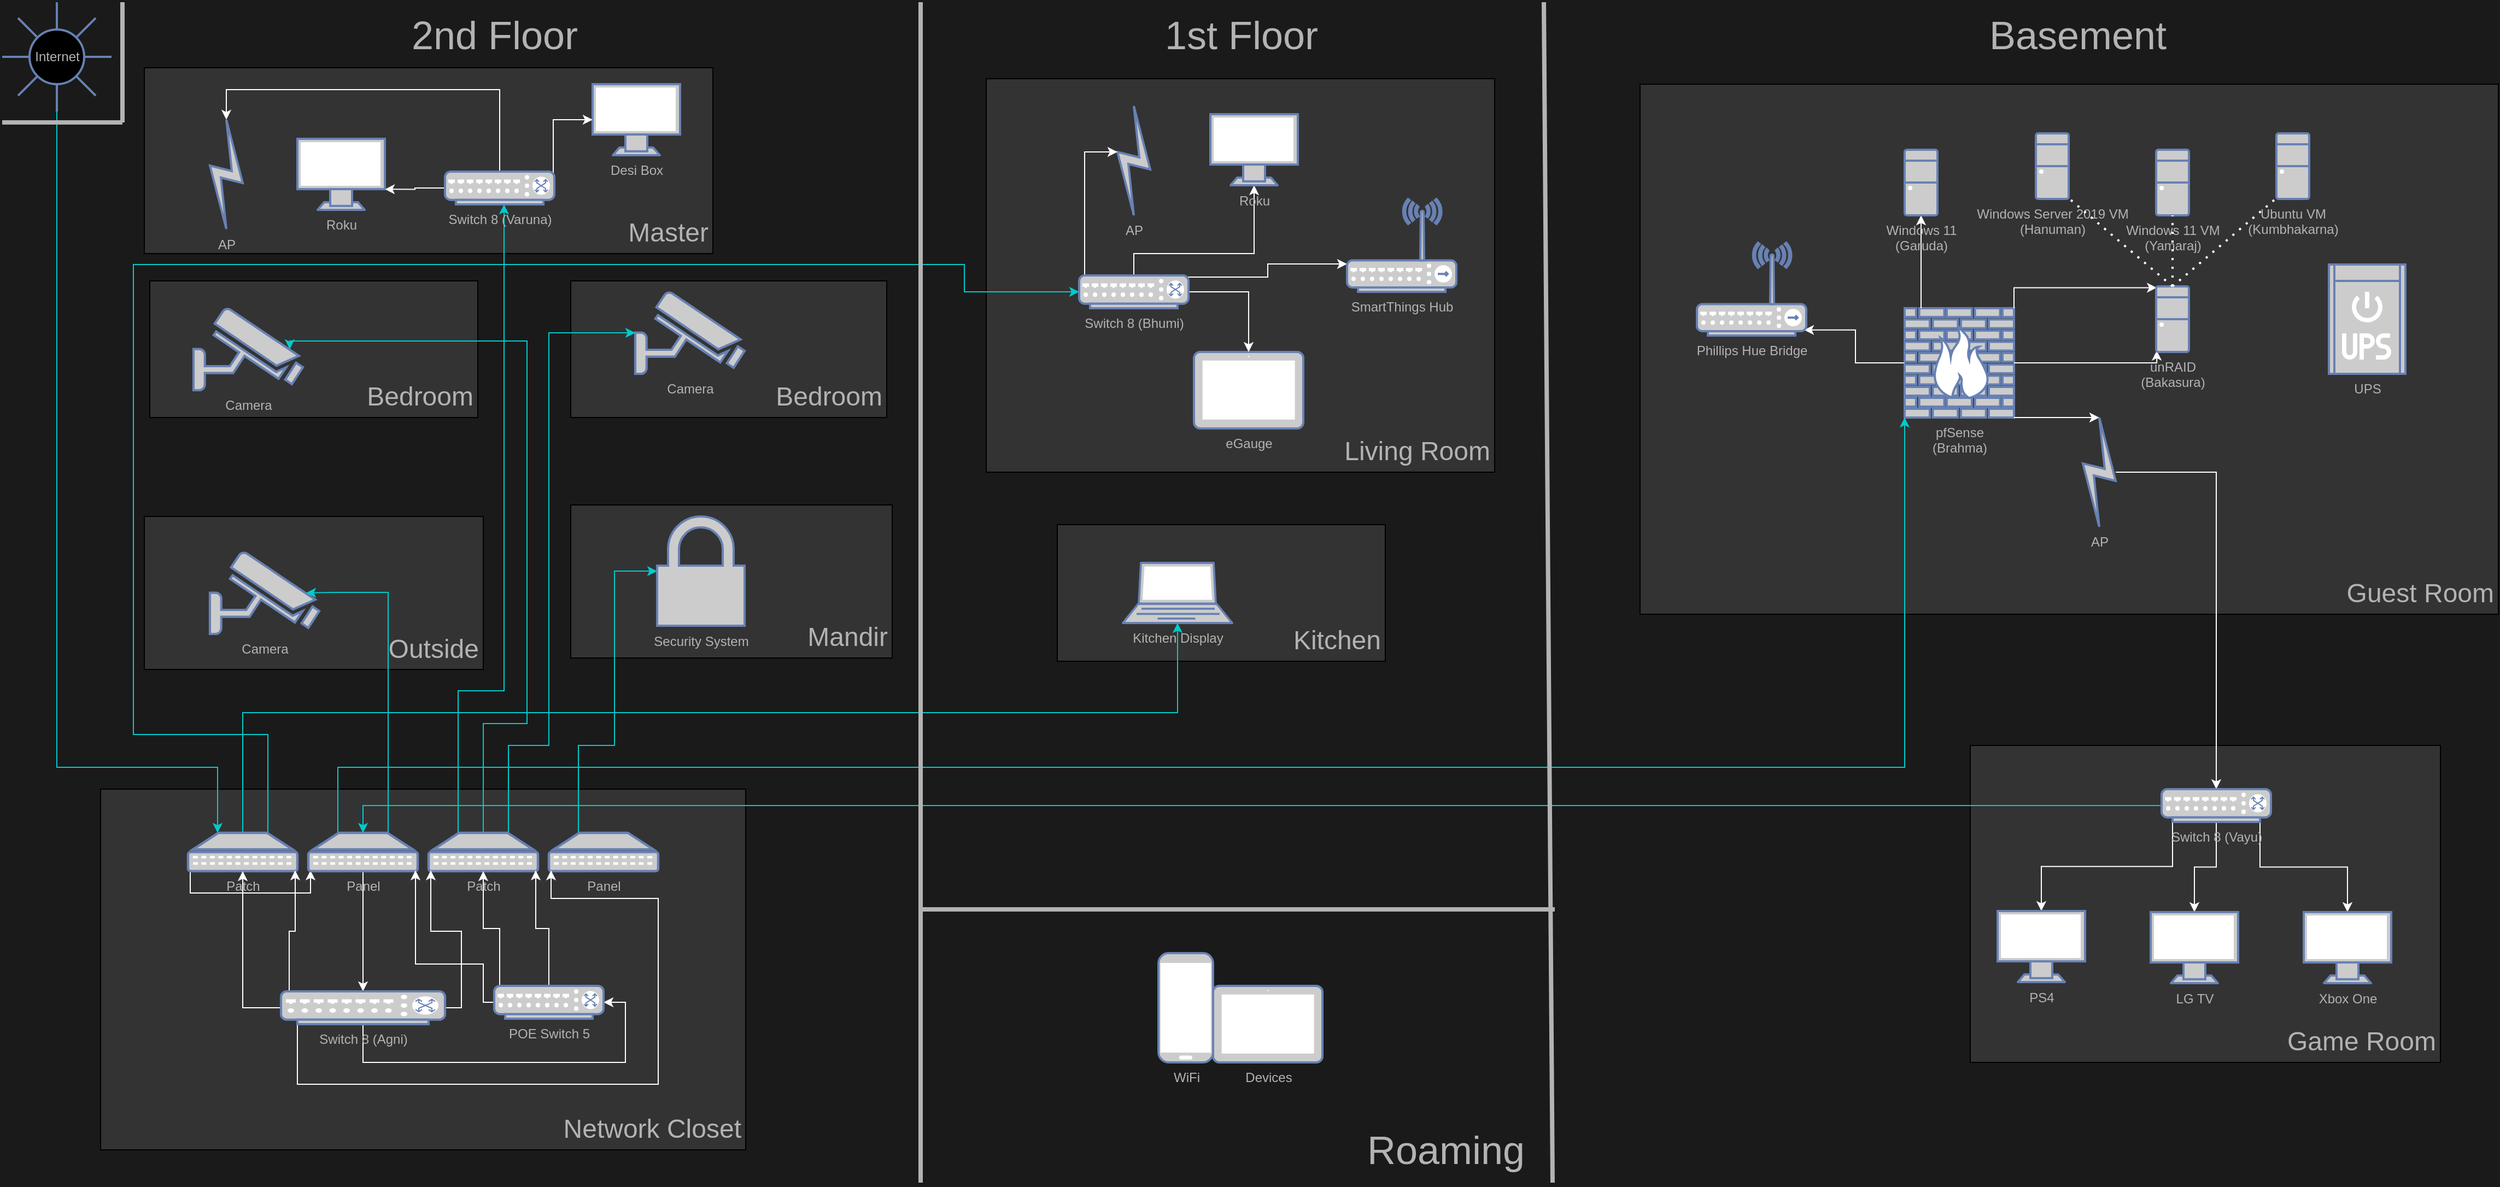 <mxfile version="21.2.2" type="github">
  <diagram id="iYit6yQuZBh6cs0Pciwx" name="Page-1">
    <mxGraphModel dx="1434" dy="756" grid="1" gridSize="10" guides="1" tooltips="1" connect="1" arrows="1" fold="1" page="1" pageScale="1" pageWidth="850" pageHeight="1100" background="#1A1A1A" math="0" shadow="0">
      <root>
        <mxCell id="0" />
        <mxCell id="1" parent="0" />
        <mxCell id="tFoZjdkVx6EBwdPbSg_g-109" value="Game Room" style="rounded=0;whiteSpace=wrap;html=1;align=right;verticalAlign=bottom;fontSize=24;spacingRight=2;spacingBottom=2;fontColor=#B3B3B3;fillColor=#333333;" parent="1" vertex="1">
          <mxGeometry x="1810" y="690" width="430" height="290" as="geometry" />
        </mxCell>
        <mxCell id="tFoZjdkVx6EBwdPbSg_g-105" value="Guest Room" style="rounded=0;whiteSpace=wrap;html=1;align=right;verticalAlign=bottom;labelPosition=center;verticalLabelPosition=middle;fontSize=24;spacingRight=2;spacingBottom=2;fontColor=#B3B3B3;fillColor=#333333;" parent="1" vertex="1">
          <mxGeometry x="1508" y="85" width="785" height="485" as="geometry" />
        </mxCell>
        <mxCell id="tFoZjdkVx6EBwdPbSg_g-93" value="Kitchen" style="rounded=0;whiteSpace=wrap;html=1;align=right;verticalAlign=bottom;fontSize=24;spacingRight=2;spacingBottom=2;fontColor=#B3B3B3;fillColor=#333333;" parent="1" vertex="1">
          <mxGeometry x="975" y="488" width="300" height="125" as="geometry" />
        </mxCell>
        <mxCell id="tFoZjdkVx6EBwdPbSg_g-92" value="Living Room" style="rounded=0;whiteSpace=wrap;html=1;align=right;verticalAlign=bottom;labelPosition=center;verticalLabelPosition=middle;fontSize=24;spacingRight=2;spacingBottom=2;fontColor=#B3B3B3;fillColor=#333333;" parent="1" vertex="1">
          <mxGeometry x="910" y="80" width="465" height="360" as="geometry" />
        </mxCell>
        <mxCell id="tFoZjdkVx6EBwdPbSg_g-90" value="Network Closet" style="rounded=0;whiteSpace=wrap;html=1;fontSize=24;align=right;verticalAlign=bottom;spacingRight=2;spacingBottom=2;fontColor=#B3B3B3;fillColor=#333333;" parent="1" vertex="1">
          <mxGeometry x="100" y="730" width="590" height="330" as="geometry" />
        </mxCell>
        <mxCell id="tFoZjdkVx6EBwdPbSg_g-89" value="Outside" style="rounded=0;whiteSpace=wrap;html=1;fontSize=24;align=right;verticalAlign=bottom;spacingRight=2;spacingBottom=2;fontColor=#B3B3B3;fillColor=#333333;" parent="1" vertex="1">
          <mxGeometry x="140" y="480.5" width="310" height="140" as="geometry" />
        </mxCell>
        <mxCell id="tFoZjdkVx6EBwdPbSg_g-80" value="Mandir" style="rounded=0;whiteSpace=wrap;html=1;fontSize=24;align=right;verticalAlign=bottom;spacingRight=2;spacingBottom=2;fontColor=#B3B3B3;fillColor=#333333;" parent="1" vertex="1">
          <mxGeometry x="530" y="470" width="294" height="140" as="geometry" />
        </mxCell>
        <mxCell id="tFoZjdkVx6EBwdPbSg_g-88" value="Bedroom" style="rounded=0;whiteSpace=wrap;html=1;align=right;verticalAlign=bottom;fontSize=24;spacingRight=2;spacingBottom=2;fontColor=#B3B3B3;fillColor=#333333;" parent="1" vertex="1">
          <mxGeometry x="530" y="265" width="289" height="125" as="geometry" />
        </mxCell>
        <mxCell id="tFoZjdkVx6EBwdPbSg_g-83" value="Bedroom" style="rounded=0;whiteSpace=wrap;html=1;align=right;verticalAlign=bottom;fontSize=24;spacingRight=2;spacingBottom=2;fontColor=#B3B3B3;fillColor=#333333;" parent="1" vertex="1">
          <mxGeometry x="145" y="265" width="300" height="125" as="geometry" />
        </mxCell>
        <mxCell id="tFoZjdkVx6EBwdPbSg_g-81" value="Master" style="rounded=0;whiteSpace=wrap;html=1;align=right;verticalAlign=bottom;labelPosition=center;verticalLabelPosition=middle;fontSize=24;spacingBottom=2;spacingRight=2;fontColor=#B3B3B3;fillColor=#333333;" parent="1" vertex="1">
          <mxGeometry x="140" y="70" width="520" height="170" as="geometry" />
        </mxCell>
        <mxCell id="kMpKY0jFBlT35RkL3wRk-18" style="edgeStyle=orthogonalEdgeStyle;rounded=0;orthogonalLoop=1;jettySize=auto;html=1;exitX=0.5;exitY=1;exitDx=0;exitDy=0;entryX=0.27;entryY=0;entryDx=0;entryDy=0;entryPerimeter=0;strokeColor=#00CCCC;fontColor=#B3B3B3;" parent="1" source="tFoZjdkVx6EBwdPbSg_g-2" target="tFoZjdkVx6EBwdPbSg_g-25" edge="1">
          <mxGeometry relative="1" as="geometry">
            <Array as="points">
              <mxPoint x="60" y="710" />
              <mxPoint x="207" y="710" />
            </Array>
          </mxGeometry>
        </mxCell>
        <mxCell id="tFoZjdkVx6EBwdPbSg_g-2" value="Internet" style="html=1;fillColor=#000000;strokeColor=#6881B3;shape=ellipse;perimeter=ellipsePerimeter;gradientColor=none;gradientDirection=north;fontColor=#B3B3B3;strokeWidth=2;" parent="1" vertex="1">
          <mxGeometry x="35" y="35" width="50" height="50" as="geometry" />
        </mxCell>
        <mxCell id="tFoZjdkVx6EBwdPbSg_g-3" value="" style="strokeColor=#6881B3;edgeStyle=none;rounded=0;endArrow=none;dashed=0;html=1;strokeWidth=2;fontColor=#B3B3B3;" parent="1" target="tFoZjdkVx6EBwdPbSg_g-2" edge="1">
          <mxGeometry relative="1" as="geometry">
            <mxPoint x="60" y="10" as="sourcePoint" />
          </mxGeometry>
        </mxCell>
        <mxCell id="tFoZjdkVx6EBwdPbSg_g-4" value="" style="strokeColor=#6881B3;edgeStyle=none;rounded=0;endArrow=none;dashed=0;html=1;strokeWidth=2;fontColor=#B3B3B3;" parent="1" target="tFoZjdkVx6EBwdPbSg_g-2" edge="1">
          <mxGeometry relative="1" as="geometry">
            <mxPoint x="95.5" y="24.5" as="sourcePoint" />
          </mxGeometry>
        </mxCell>
        <mxCell id="tFoZjdkVx6EBwdPbSg_g-5" value="" style="strokeColor=#6881B3;edgeStyle=none;rounded=0;endArrow=none;dashed=0;html=1;strokeWidth=2;fontColor=#B3B3B3;" parent="1" target="tFoZjdkVx6EBwdPbSg_g-2" edge="1">
          <mxGeometry relative="1" as="geometry">
            <mxPoint x="110" y="60" as="sourcePoint" />
          </mxGeometry>
        </mxCell>
        <mxCell id="tFoZjdkVx6EBwdPbSg_g-6" value="" style="strokeColor=#6881B3;edgeStyle=none;rounded=0;endArrow=none;dashed=0;html=1;strokeWidth=2;fontColor=#B3B3B3;" parent="1" target="tFoZjdkVx6EBwdPbSg_g-2" edge="1">
          <mxGeometry relative="1" as="geometry">
            <mxPoint x="95.5" y="95.5" as="sourcePoint" />
          </mxGeometry>
        </mxCell>
        <mxCell id="tFoZjdkVx6EBwdPbSg_g-7" value="" style="strokeColor=#6881B3;edgeStyle=none;rounded=0;endArrow=none;dashed=0;html=1;strokeWidth=2;fontColor=#B3B3B3;" parent="1" target="tFoZjdkVx6EBwdPbSg_g-2" edge="1">
          <mxGeometry relative="1" as="geometry">
            <mxPoint x="60" y="110" as="sourcePoint" />
          </mxGeometry>
        </mxCell>
        <mxCell id="tFoZjdkVx6EBwdPbSg_g-8" value="" style="strokeColor=#6881B3;edgeStyle=none;rounded=0;endArrow=none;dashed=0;html=1;strokeWidth=2;fontColor=#B3B3B3;" parent="1" target="tFoZjdkVx6EBwdPbSg_g-2" edge="1">
          <mxGeometry relative="1" as="geometry">
            <mxPoint x="24.5" y="95.5" as="sourcePoint" />
          </mxGeometry>
        </mxCell>
        <mxCell id="tFoZjdkVx6EBwdPbSg_g-9" value="" style="strokeColor=#6881B3;edgeStyle=none;rounded=0;endArrow=none;dashed=0;html=1;strokeWidth=2;fontColor=#B3B3B3;" parent="1" target="tFoZjdkVx6EBwdPbSg_g-2" edge="1">
          <mxGeometry relative="1" as="geometry">
            <mxPoint x="10" y="60" as="sourcePoint" />
          </mxGeometry>
        </mxCell>
        <mxCell id="tFoZjdkVx6EBwdPbSg_g-10" value="" style="strokeColor=#6881B3;edgeStyle=none;rounded=0;endArrow=none;dashed=0;html=1;strokeWidth=2;fontColor=#B3B3B3;" parent="1" target="tFoZjdkVx6EBwdPbSg_g-2" edge="1">
          <mxGeometry relative="1" as="geometry">
            <mxPoint x="24.5" y="24.5" as="sourcePoint" />
          </mxGeometry>
        </mxCell>
        <mxCell id="tFoZjdkVx6EBwdPbSg_g-12" value="AP" style="fontColor=#B3B3B3;verticalAlign=top;verticalLabelPosition=bottom;labelPosition=center;align=center;html=1;outlineConnect=0;fillColor=#CCCCCC;strokeColor=#6881B3;gradientColor=none;gradientDirection=north;strokeWidth=2;shape=mxgraph.networks.comm_link;" parent="1" vertex="1">
          <mxGeometry x="200" y="117.5" width="30" height="100" as="geometry" />
        </mxCell>
        <mxCell id="tFoZjdkVx6EBwdPbSg_g-16" value="Desi Box" style="fontColor=#B3B3B3;verticalAlign=top;verticalLabelPosition=bottom;labelPosition=center;align=center;html=1;outlineConnect=0;fillColor=#CCCCCC;strokeColor=#6881B3;gradientColor=none;gradientDirection=north;strokeWidth=2;shape=mxgraph.networks.monitor;" parent="1" vertex="1">
          <mxGeometry x="550" y="85" width="80" height="65" as="geometry" />
        </mxCell>
        <mxCell id="tFoZjdkVx6EBwdPbSg_g-17" value="eGauge&lt;br&gt;" style="fontColor=#B3B3B3;verticalAlign=top;verticalLabelPosition=bottom;labelPosition=center;align=center;html=1;outlineConnect=0;fillColor=#CCCCCC;strokeColor=#6881B3;gradientColor=none;gradientDirection=north;strokeWidth=2;shape=mxgraph.networks.tablet;" parent="1" vertex="1">
          <mxGeometry x="1100" y="330" width="100" height="70" as="geometry" />
        </mxCell>
        <mxCell id="tFoZjdkVx6EBwdPbSg_g-18" value="Camera" style="fontColor=#B3B3B3;verticalAlign=top;verticalLabelPosition=bottom;labelPosition=center;align=center;html=1;outlineConnect=0;fillColor=#CCCCCC;strokeColor=#6881B3;gradientColor=none;gradientDirection=north;strokeWidth=2;shape=mxgraph.networks.security_camera;" parent="1" vertex="1">
          <mxGeometry x="589" y="275" width="100" height="75" as="geometry" />
        </mxCell>
        <mxCell id="tFoZjdkVx6EBwdPbSg_g-19" value="Camera" style="fontColor=#B3B3B3;verticalAlign=top;verticalLabelPosition=bottom;labelPosition=center;align=center;html=1;outlineConnect=0;fillColor=#CCCCCC;strokeColor=#6881B3;gradientColor=none;gradientDirection=north;strokeWidth=2;shape=mxgraph.networks.security_camera;" parent="1" vertex="1">
          <mxGeometry x="185" y="290" width="100" height="75" as="geometry" />
        </mxCell>
        <mxCell id="tFoZjdkVx6EBwdPbSg_g-20" value="Security System" style="fontColor=#B3B3B3;verticalAlign=top;verticalLabelPosition=bottom;labelPosition=center;align=center;html=1;outlineConnect=0;fillColor=#CCCCCC;strokeColor=#6881B3;gradientColor=none;gradientDirection=north;strokeWidth=2;shape=mxgraph.networks.secured;" parent="1" vertex="1">
          <mxGeometry x="609" y="480.5" width="80" height="100" as="geometry" />
        </mxCell>
        <mxCell id="tFoZjdkVx6EBwdPbSg_g-21" value="Camera" style="fontColor=#B3B3B3;verticalAlign=top;verticalLabelPosition=bottom;labelPosition=center;align=center;html=1;outlineConnect=0;fillColor=#CCCCCC;strokeColor=#6881B3;gradientColor=none;gradientDirection=north;strokeWidth=2;shape=mxgraph.networks.security_camera;" parent="1" vertex="1">
          <mxGeometry x="200" y="513" width="100" height="75" as="geometry" />
        </mxCell>
        <mxCell id="kMpKY0jFBlT35RkL3wRk-9" style="edgeStyle=orthogonalEdgeStyle;rounded=0;orthogonalLoop=1;jettySize=auto;html=1;exitX=0.02;exitY=0.98;exitDx=0;exitDy=0;exitPerimeter=0;entryX=0.02;entryY=0.98;entryDx=0;entryDy=0;entryPerimeter=0;fontColor=#B3B3B3;strokeColor=#FFFFFF;" parent="1" source="tFoZjdkVx6EBwdPbSg_g-25" target="tFoZjdkVx6EBwdPbSg_g-29" edge="1">
          <mxGeometry relative="1" as="geometry">
            <Array as="points">
              <mxPoint x="182" y="825" />
              <mxPoint x="292" y="825" />
            </Array>
          </mxGeometry>
        </mxCell>
        <mxCell id="kMpKY0jFBlT35RkL3wRk-19" style="edgeStyle=orthogonalEdgeStyle;rounded=0;orthogonalLoop=1;jettySize=auto;html=1;exitX=0.5;exitY=0;exitDx=0;exitDy=0;exitPerimeter=0;entryX=0.5;entryY=1;entryDx=0;entryDy=0;entryPerimeter=0;strokeColor=#00CCCC;fontColor=#B3B3B3;" parent="1" source="tFoZjdkVx6EBwdPbSg_g-25" target="tFoZjdkVx6EBwdPbSg_g-44" edge="1">
          <mxGeometry relative="1" as="geometry">
            <Array as="points">
              <mxPoint x="230" y="660" />
              <mxPoint x="1085" y="660" />
            </Array>
          </mxGeometry>
        </mxCell>
        <mxCell id="kMpKY0jFBlT35RkL3wRk-40" style="edgeStyle=orthogonalEdgeStyle;rounded=0;orthogonalLoop=1;jettySize=auto;html=1;exitX=0.73;exitY=0;exitDx=0;exitDy=0;exitPerimeter=0;entryX=0;entryY=0.5;entryDx=0;entryDy=0;entryPerimeter=0;strokeColor=#00CCCC;fontColor=#B3B3B3;" parent="1" source="tFoZjdkVx6EBwdPbSg_g-25" target="tFoZjdkVx6EBwdPbSg_g-52" edge="1">
          <mxGeometry relative="1" as="geometry">
            <Array as="points">
              <mxPoint x="253" y="680" />
              <mxPoint x="130" y="680" />
              <mxPoint x="130" y="250" />
              <mxPoint x="890" y="250" />
              <mxPoint x="890" y="275" />
            </Array>
          </mxGeometry>
        </mxCell>
        <mxCell id="tFoZjdkVx6EBwdPbSg_g-25" value="Patch" style="fontColor=#B3B3B3;verticalAlign=top;verticalLabelPosition=bottom;labelPosition=center;align=center;html=1;outlineConnect=0;fillColor=#CCCCCC;strokeColor=#6881B3;gradientColor=none;gradientDirection=north;strokeWidth=2;shape=mxgraph.networks.patch_panel;" parent="1" vertex="1">
          <mxGeometry x="180" y="770" width="100" height="35" as="geometry" />
        </mxCell>
        <mxCell id="kMpKY0jFBlT35RkL3wRk-11" style="edgeStyle=orthogonalEdgeStyle;rounded=0;orthogonalLoop=1;jettySize=auto;html=1;exitX=0.5;exitY=1;exitDx=0;exitDy=0;exitPerimeter=0;fontColor=#B3B3B3;strokeColor=#FFFFFF;" parent="1" source="tFoZjdkVx6EBwdPbSg_g-29" target="tFoZjdkVx6EBwdPbSg_g-43" edge="1">
          <mxGeometry relative="1" as="geometry" />
        </mxCell>
        <mxCell id="kMpKY0jFBlT35RkL3wRk-44" style="edgeStyle=orthogonalEdgeStyle;rounded=0;orthogonalLoop=1;jettySize=auto;html=1;exitX=0.27;exitY=0;exitDx=0;exitDy=0;exitPerimeter=0;entryX=0;entryY=1;entryDx=0;entryDy=0;entryPerimeter=0;strokeColor=#00CCCC;fontColor=#B3B3B3;" parent="1" source="tFoZjdkVx6EBwdPbSg_g-29" target="tFoZjdkVx6EBwdPbSg_g-59" edge="1">
          <mxGeometry relative="1" as="geometry">
            <Array as="points">
              <mxPoint x="317" y="710" />
              <mxPoint x="1750" y="710" />
            </Array>
            <mxPoint x="1575.08" y="935.38" as="targetPoint" />
          </mxGeometry>
        </mxCell>
        <mxCell id="kMpKY0jFBlT35RkL3wRk-46" style="edgeStyle=orthogonalEdgeStyle;rounded=0;orthogonalLoop=1;jettySize=auto;html=1;exitX=0.73;exitY=0;exitDx=0;exitDy=0;exitPerimeter=0;entryX=0.88;entryY=0.5;entryDx=0;entryDy=0;entryPerimeter=0;strokeColor=#00CCCC;fontColor=#B3B3B3;" parent="1" source="tFoZjdkVx6EBwdPbSg_g-29" target="tFoZjdkVx6EBwdPbSg_g-21" edge="1">
          <mxGeometry relative="1" as="geometry">
            <Array as="points">
              <mxPoint x="363" y="550" />
              <mxPoint x="312" y="550" />
            </Array>
          </mxGeometry>
        </mxCell>
        <mxCell id="tFoZjdkVx6EBwdPbSg_g-29" value="Panel" style="fontColor=#B3B3B3;verticalAlign=top;verticalLabelPosition=bottom;labelPosition=center;align=center;html=1;outlineConnect=0;fillColor=#CCCCCC;strokeColor=#6881B3;gradientColor=none;gradientDirection=north;strokeWidth=2;shape=mxgraph.networks.patch_panel;" parent="1" vertex="1">
          <mxGeometry x="290" y="770" width="100" height="35" as="geometry" />
        </mxCell>
        <mxCell id="kMpKY0jFBlT35RkL3wRk-49" style="edgeStyle=orthogonalEdgeStyle;rounded=0;orthogonalLoop=1;jettySize=auto;html=1;exitX=0.27;exitY=0;exitDx=0;exitDy=0;exitPerimeter=0;strokeColor=#00CCCC;fontColor=#B3B3B3;" parent="1" source="tFoZjdkVx6EBwdPbSg_g-33" target="kMpKY0jFBlT35RkL3wRk-41" edge="1">
          <mxGeometry relative="1" as="geometry">
            <Array as="points">
              <mxPoint x="427" y="640" />
              <mxPoint x="469" y="640" />
            </Array>
          </mxGeometry>
        </mxCell>
        <mxCell id="kMpKY0jFBlT35RkL3wRk-50" style="edgeStyle=orthogonalEdgeStyle;rounded=0;orthogonalLoop=1;jettySize=auto;html=1;exitX=0.5;exitY=0;exitDx=0;exitDy=0;exitPerimeter=0;entryX=0.88;entryY=0.5;entryDx=0;entryDy=0;entryPerimeter=0;strokeColor=#00CCCC;fontColor=#B3B3B3;" parent="1" source="tFoZjdkVx6EBwdPbSg_g-33" target="tFoZjdkVx6EBwdPbSg_g-19" edge="1">
          <mxGeometry relative="1" as="geometry">
            <Array as="points">
              <mxPoint x="450" y="670" />
              <mxPoint x="490" y="670" />
              <mxPoint x="490" y="320" />
              <mxPoint x="273" y="320" />
            </Array>
          </mxGeometry>
        </mxCell>
        <mxCell id="kMpKY0jFBlT35RkL3wRk-51" style="edgeStyle=orthogonalEdgeStyle;rounded=0;orthogonalLoop=1;jettySize=auto;html=1;exitX=0.73;exitY=0;exitDx=0;exitDy=0;exitPerimeter=0;entryX=0;entryY=0.5;entryDx=0;entryDy=0;entryPerimeter=0;strokeColor=#00CCCC;fontColor=#B3B3B3;" parent="1" source="tFoZjdkVx6EBwdPbSg_g-33" target="tFoZjdkVx6EBwdPbSg_g-18" edge="1">
          <mxGeometry relative="1" as="geometry">
            <Array as="points">
              <mxPoint x="473" y="690" />
              <mxPoint x="510" y="690" />
              <mxPoint x="510" y="312" />
            </Array>
          </mxGeometry>
        </mxCell>
        <mxCell id="tFoZjdkVx6EBwdPbSg_g-33" value="Patch" style="fontColor=#B3B3B3;verticalAlign=top;verticalLabelPosition=bottom;labelPosition=center;align=center;html=1;outlineConnect=0;fillColor=#CCCCCC;strokeColor=#6881B3;gradientColor=none;gradientDirection=north;strokeWidth=2;shape=mxgraph.networks.patch_panel;" parent="1" vertex="1">
          <mxGeometry x="400" y="770" width="100" height="35" as="geometry" />
        </mxCell>
        <mxCell id="kMpKY0jFBlT35RkL3wRk-52" style="edgeStyle=orthogonalEdgeStyle;rounded=0;orthogonalLoop=1;jettySize=auto;html=1;exitX=0.27;exitY=0;exitDx=0;exitDy=0;exitPerimeter=0;entryX=0;entryY=0.5;entryDx=0;entryDy=0;entryPerimeter=0;strokeColor=#00CCCC;fontColor=#B3B3B3;" parent="1" source="tFoZjdkVx6EBwdPbSg_g-35" target="tFoZjdkVx6EBwdPbSg_g-20" edge="1">
          <mxGeometry relative="1" as="geometry">
            <Array as="points">
              <mxPoint x="537" y="690" />
              <mxPoint x="570" y="690" />
              <mxPoint x="570" y="530" />
            </Array>
          </mxGeometry>
        </mxCell>
        <mxCell id="tFoZjdkVx6EBwdPbSg_g-35" value="Panel" style="fontColor=#B3B3B3;verticalAlign=top;verticalLabelPosition=bottom;labelPosition=center;align=center;html=1;outlineConnect=0;fillColor=#CCCCCC;strokeColor=#6881B3;gradientColor=none;gradientDirection=north;strokeWidth=2;shape=mxgraph.networks.patch_panel;" parent="1" vertex="1">
          <mxGeometry x="510" y="770" width="100" height="35" as="geometry" />
        </mxCell>
        <mxCell id="kMpKY0jFBlT35RkL3wRk-6" style="edgeStyle=orthogonalEdgeStyle;rounded=0;orthogonalLoop=1;jettySize=auto;html=1;exitX=0;exitY=0.5;exitDx=0;exitDy=0;exitPerimeter=0;entryX=0.5;entryY=1;entryDx=0;entryDy=0;entryPerimeter=0;fontColor=#B3B3B3;strokeColor=#FFFFFF;" parent="1" source="tFoZjdkVx6EBwdPbSg_g-43" target="tFoZjdkVx6EBwdPbSg_g-25" edge="1">
          <mxGeometry relative="1" as="geometry" />
        </mxCell>
        <mxCell id="kMpKY0jFBlT35RkL3wRk-7" style="edgeStyle=orthogonalEdgeStyle;rounded=0;orthogonalLoop=1;jettySize=auto;html=1;exitX=0.05;exitY=0.05;exitDx=0;exitDy=0;exitPerimeter=0;entryX=0.98;entryY=0.98;entryDx=0;entryDy=0;entryPerimeter=0;fontColor=#B3B3B3;strokeColor=#FFFFFF;" parent="1" source="tFoZjdkVx6EBwdPbSg_g-43" target="tFoZjdkVx6EBwdPbSg_g-25" edge="1">
          <mxGeometry relative="1" as="geometry" />
        </mxCell>
        <mxCell id="kMpKY0jFBlT35RkL3wRk-13" style="edgeStyle=orthogonalEdgeStyle;rounded=0;orthogonalLoop=1;jettySize=auto;html=1;exitX=1;exitY=0.5;exitDx=0;exitDy=0;exitPerimeter=0;entryX=0.02;entryY=0.98;entryDx=0;entryDy=0;entryPerimeter=0;fontColor=#B3B3B3;strokeColor=#FFFFFF;" parent="1" source="tFoZjdkVx6EBwdPbSg_g-43" target="tFoZjdkVx6EBwdPbSg_g-33" edge="1">
          <mxGeometry relative="1" as="geometry">
            <Array as="points">
              <mxPoint x="430" y="930" />
              <mxPoint x="430" y="860" />
              <mxPoint x="402" y="860" />
            </Array>
          </mxGeometry>
        </mxCell>
        <mxCell id="kMpKY0jFBlT35RkL3wRk-16" style="edgeStyle=orthogonalEdgeStyle;rounded=0;orthogonalLoop=1;jettySize=auto;html=1;exitX=0.1;exitY=1;exitDx=0;exitDy=0;exitPerimeter=0;entryX=0.02;entryY=0.98;entryDx=0;entryDy=0;entryPerimeter=0;fontColor=#B3B3B3;strokeColor=#FFFFFF;" parent="1" source="tFoZjdkVx6EBwdPbSg_g-43" target="tFoZjdkVx6EBwdPbSg_g-35" edge="1">
          <mxGeometry relative="1" as="geometry">
            <Array as="points">
              <mxPoint x="280" y="1000" />
              <mxPoint x="610" y="1000" />
              <mxPoint x="610" y="830" />
              <mxPoint x="512" y="830" />
            </Array>
          </mxGeometry>
        </mxCell>
        <mxCell id="kMpKY0jFBlT35RkL3wRk-17" style="edgeStyle=orthogonalEdgeStyle;rounded=0;orthogonalLoop=1;jettySize=auto;html=1;exitX=0.5;exitY=1;exitDx=0;exitDy=0;exitPerimeter=0;entryX=1;entryY=0.5;entryDx=0;entryDy=0;entryPerimeter=0;fontColor=#B3B3B3;strokeColor=#FFFFFF;" parent="1" source="tFoZjdkVx6EBwdPbSg_g-43" target="kMpKY0jFBlT35RkL3wRk-4" edge="1">
          <mxGeometry relative="1" as="geometry">
            <Array as="points">
              <mxPoint x="340" y="980" />
              <mxPoint x="580" y="980" />
              <mxPoint x="580" y="925" />
            </Array>
          </mxGeometry>
        </mxCell>
        <mxCell id="tFoZjdkVx6EBwdPbSg_g-43" value="Switch 8 (Agni)" style="fontColor=#B3B3B3;verticalAlign=top;verticalLabelPosition=bottom;labelPosition=center;align=center;html=1;outlineConnect=0;fillColor=#CCCCCC;strokeColor=#6881B3;gradientColor=none;gradientDirection=north;strokeWidth=2;shape=mxgraph.networks.switch;" parent="1" vertex="1">
          <mxGeometry x="265" y="915" width="150" height="30" as="geometry" />
        </mxCell>
        <mxCell id="tFoZjdkVx6EBwdPbSg_g-44" value="Kitchen Display" style="fontColor=#B3B3B3;verticalAlign=top;verticalLabelPosition=bottom;labelPosition=center;align=center;html=1;outlineConnect=0;fillColor=#CCCCCC;strokeColor=#6881B3;gradientColor=none;gradientDirection=north;strokeWidth=2;shape=mxgraph.networks.laptop;" parent="1" vertex="1">
          <mxGeometry x="1035" y="523" width="100" height="55" as="geometry" />
        </mxCell>
        <mxCell id="tFoZjdkVx6EBwdPbSg_g-45" value="WiFi" style="fontColor=#B3B3B3;verticalAlign=top;verticalLabelPosition=bottom;labelPosition=center;align=center;html=1;outlineConnect=0;fillColor=#CCCCCC;strokeColor=#6881B3;gradientColor=none;gradientDirection=north;strokeWidth=2;shape=mxgraph.networks.mobile;" parent="1" vertex="1">
          <mxGeometry x="1067.5" y="880" width="50" height="100" as="geometry" />
        </mxCell>
        <mxCell id="tFoZjdkVx6EBwdPbSg_g-46" value="Devices" style="fontColor=#B3B3B3;verticalAlign=top;verticalLabelPosition=bottom;labelPosition=center;align=center;html=1;outlineConnect=0;fillColor=#CCCCCC;strokeColor=#6881B3;gradientColor=none;gradientDirection=north;strokeWidth=2;shape=mxgraph.networks.tablet;" parent="1" vertex="1">
          <mxGeometry x="1117.5" y="910" width="100" height="70" as="geometry" />
        </mxCell>
        <mxCell id="tFoZjdkVx6EBwdPbSg_g-48" value="AP" style="fontColor=#B3B3B3;verticalAlign=top;verticalLabelPosition=bottom;labelPosition=center;align=center;html=1;outlineConnect=0;fillColor=#CCCCCC;strokeColor=#6881B3;gradientColor=none;gradientDirection=north;strokeWidth=2;shape=mxgraph.networks.comm_link;" parent="1" vertex="1">
          <mxGeometry x="1030" y="105" width="30" height="100" as="geometry" />
        </mxCell>
        <mxCell id="kMpKY0jFBlT35RkL3wRk-22" style="edgeStyle=orthogonalEdgeStyle;rounded=0;orthogonalLoop=1;jettySize=auto;html=1;exitX=0.05;exitY=0.05;exitDx=0;exitDy=0;exitPerimeter=0;entryX=0;entryY=0.42;entryDx=0;entryDy=0;entryPerimeter=0;strokeColor=#FFFFFF;fontColor=#B3B3B3;" parent="1" source="tFoZjdkVx6EBwdPbSg_g-52" target="tFoZjdkVx6EBwdPbSg_g-48" edge="1">
          <mxGeometry relative="1" as="geometry">
            <Array as="points">
              <mxPoint x="1000" y="147" />
            </Array>
          </mxGeometry>
        </mxCell>
        <mxCell id="kMpKY0jFBlT35RkL3wRk-23" style="edgeStyle=orthogonalEdgeStyle;rounded=0;orthogonalLoop=1;jettySize=auto;html=1;exitX=0.5;exitY=0;exitDx=0;exitDy=0;exitPerimeter=0;entryX=0.5;entryY=1;entryDx=0;entryDy=0;entryPerimeter=0;strokeColor=#FFFFFF;fontColor=#B3B3B3;" parent="1" source="tFoZjdkVx6EBwdPbSg_g-52" target="tFoZjdkVx6EBwdPbSg_g-54" edge="1">
          <mxGeometry relative="1" as="geometry">
            <Array as="points">
              <mxPoint x="1045" y="240" />
              <mxPoint x="1155" y="240" />
            </Array>
          </mxGeometry>
        </mxCell>
        <mxCell id="kMpKY0jFBlT35RkL3wRk-25" style="edgeStyle=orthogonalEdgeStyle;rounded=0;orthogonalLoop=1;jettySize=auto;html=1;exitX=0.95;exitY=0.05;exitDx=0;exitDy=0;exitPerimeter=0;entryX=0;entryY=0.7;entryDx=0;entryDy=0;entryPerimeter=0;strokeColor=#FFFFFF;fontColor=#B3B3B3;" parent="1" source="tFoZjdkVx6EBwdPbSg_g-52" target="tFoZjdkVx6EBwdPbSg_g-55" edge="1">
          <mxGeometry relative="1" as="geometry" />
        </mxCell>
        <mxCell id="kMpKY0jFBlT35RkL3wRk-26" style="edgeStyle=orthogonalEdgeStyle;rounded=0;orthogonalLoop=1;jettySize=auto;html=1;exitX=1;exitY=0.5;exitDx=0;exitDy=0;exitPerimeter=0;entryX=0.5;entryY=0;entryDx=0;entryDy=0;entryPerimeter=0;strokeColor=#FFFFFF;fontColor=#B3B3B3;" parent="1" source="tFoZjdkVx6EBwdPbSg_g-52" target="tFoZjdkVx6EBwdPbSg_g-17" edge="1">
          <mxGeometry relative="1" as="geometry" />
        </mxCell>
        <mxCell id="tFoZjdkVx6EBwdPbSg_g-52" value="Switch 8 (Bhumi)" style="fontColor=#B3B3B3;verticalAlign=top;verticalLabelPosition=bottom;labelPosition=center;align=center;html=1;outlineConnect=0;fillColor=#CCCCCC;strokeColor=#6881B3;gradientColor=none;gradientDirection=north;strokeWidth=2;shape=mxgraph.networks.switch;" parent="1" vertex="1">
          <mxGeometry x="995" y="260" width="100" height="30" as="geometry" />
        </mxCell>
        <mxCell id="tFoZjdkVx6EBwdPbSg_g-54" value="Roku" style="fontColor=#B3B3B3;verticalAlign=top;verticalLabelPosition=bottom;labelPosition=center;align=center;html=1;outlineConnect=0;fillColor=#CCCCCC;strokeColor=#6881B3;gradientColor=none;gradientDirection=north;strokeWidth=2;shape=mxgraph.networks.monitor;" parent="1" vertex="1">
          <mxGeometry x="1115" y="112.5" width="80" height="65" as="geometry" />
        </mxCell>
        <mxCell id="tFoZjdkVx6EBwdPbSg_g-55" value="SmartThings Hub" style="fontColor=#B3B3B3;verticalAlign=top;verticalLabelPosition=bottom;labelPosition=center;align=center;html=1;outlineConnect=0;fillColor=#CCCCCC;strokeColor=#6881B3;gradientColor=none;gradientDirection=north;strokeWidth=2;shape=mxgraph.networks.wireless_hub;" parent="1" vertex="1">
          <mxGeometry x="1240" y="190" width="100" height="85" as="geometry" />
        </mxCell>
        <mxCell id="tFoZjdkVx6EBwdPbSg_g-57" value="UPS" style="fontColor=#B3B3B3;verticalAlign=top;verticalLabelPosition=bottom;labelPosition=center;align=center;html=1;outlineConnect=0;fillColor=#CCCCCC;strokeColor=#6881B3;gradientColor=none;gradientDirection=north;strokeWidth=2;shape=mxgraph.networks.ups_small;" parent="1" vertex="1">
          <mxGeometry x="2138" y="250" width="70" height="100" as="geometry" />
        </mxCell>
        <mxCell id="_-15zFt1hqszJWtI4I-v-4" style="edgeStyle=orthogonalEdgeStyle;rounded=0;orthogonalLoop=1;jettySize=auto;html=1;exitX=0;exitY=0.5;exitDx=0;exitDy=0;exitPerimeter=0;entryX=0.98;entryY=0.94;entryDx=0;entryDy=0;entryPerimeter=0;fontColor=#B3B3B3;strokeColor=#FFFFFF;" parent="1" source="tFoZjdkVx6EBwdPbSg_g-59" target="tFoZjdkVx6EBwdPbSg_g-69" edge="1">
          <mxGeometry relative="1" as="geometry" />
        </mxCell>
        <mxCell id="tFoZjdkVx6EBwdPbSg_g-59" value="pfSense&lt;br&gt;(Brahma)" style="fontColor=#B3B3B3;verticalAlign=top;verticalLabelPosition=bottom;labelPosition=center;align=center;html=1;outlineConnect=0;fillColor=#CCCCCC;strokeColor=#6881B3;gradientColor=none;gradientDirection=north;strokeWidth=2;shape=mxgraph.networks.firewall;" parent="1" vertex="1">
          <mxGeometry x="1750" y="290" width="100" height="100" as="geometry" />
        </mxCell>
        <mxCell id="kMpKY0jFBlT35RkL3wRk-30" style="edgeStyle=orthogonalEdgeStyle;rounded=0;orthogonalLoop=1;jettySize=auto;html=1;entryX=0.5;entryY=1;entryDx=0;entryDy=0;entryPerimeter=0;strokeColor=#FFFFFF;fontColor=#B3B3B3;" parent="1" source="tFoZjdkVx6EBwdPbSg_g-59" target="tFoZjdkVx6EBwdPbSg_g-66" edge="1">
          <mxGeometry relative="1" as="geometry">
            <mxPoint x="1764.75" y="281.5" as="sourcePoint" />
            <Array as="points">
              <mxPoint x="1765" y="270" />
              <mxPoint x="1765" y="270" />
            </Array>
          </mxGeometry>
        </mxCell>
        <mxCell id="kMpKY0jFBlT35RkL3wRk-33" style="edgeStyle=orthogonalEdgeStyle;rounded=0;orthogonalLoop=1;jettySize=auto;html=1;exitX=1;exitY=1;exitDx=0;exitDy=0;exitPerimeter=0;strokeColor=#FFFFFF;entryX=0.5;entryY=0;entryDx=0;entryDy=0;entryPerimeter=0;fontColor=#B3B3B3;" parent="1" source="tFoZjdkVx6EBwdPbSg_g-59" target="tFoZjdkVx6EBwdPbSg_g-101" edge="1">
          <mxGeometry relative="1" as="geometry">
            <Array as="points">
              <mxPoint x="1910" y="390" />
              <mxPoint x="1910" y="390" />
            </Array>
            <mxPoint x="1886.25" y="281.5" as="sourcePoint" />
          </mxGeometry>
        </mxCell>
        <mxCell id="kMpKY0jFBlT35RkL3wRk-34" style="edgeStyle=orthogonalEdgeStyle;rounded=0;orthogonalLoop=1;jettySize=auto;html=1;exitX=1;exitY=0;exitDx=0;exitDy=0;exitPerimeter=0;entryX=0.02;entryY=0.02;entryDx=0;entryDy=0;entryPerimeter=0;strokeColor=#FFFFFF;fontColor=#B3B3B3;" parent="1" source="tFoZjdkVx6EBwdPbSg_g-59" target="tFoZjdkVx6EBwdPbSg_g-67" edge="1">
          <mxGeometry relative="1" as="geometry">
            <mxPoint x="1893" y="295" as="sourcePoint" />
            <Array as="points">
              <mxPoint x="1850" y="271" />
            </Array>
          </mxGeometry>
        </mxCell>
        <mxCell id="kMpKY0jFBlT35RkL3wRk-35" style="edgeStyle=orthogonalEdgeStyle;rounded=0;orthogonalLoop=1;jettySize=auto;html=1;exitX=1;exitY=0.5;exitDx=0;exitDy=0;exitPerimeter=0;entryX=0.02;entryY=0.98;entryDx=0;entryDy=0;entryPerimeter=0;strokeColor=#FFFFFF;fontColor=#B3B3B3;" parent="1" source="tFoZjdkVx6EBwdPbSg_g-59" target="tFoZjdkVx6EBwdPbSg_g-67" edge="1">
          <mxGeometry relative="1" as="geometry">
            <mxPoint x="1879.5" y="310" as="sourcePoint" />
            <Array as="points">
              <mxPoint x="1981" y="340" />
            </Array>
          </mxGeometry>
        </mxCell>
        <mxCell id="kMpKY0jFBlT35RkL3wRk-37" style="edgeStyle=orthogonalEdgeStyle;rounded=0;orthogonalLoop=1;jettySize=auto;html=1;entryX=0.5;entryY=0;entryDx=0;entryDy=0;entryPerimeter=0;strokeColor=#FFFFFF;fontColor=#B3B3B3;" parent="1" source="tFoZjdkVx6EBwdPbSg_g-101" target="tFoZjdkVx6EBwdPbSg_g-74" edge="1">
          <mxGeometry relative="1" as="geometry">
            <Array as="points">
              <mxPoint x="2035" y="440" />
            </Array>
            <mxPoint x="1826" y="440" as="sourcePoint" />
          </mxGeometry>
        </mxCell>
        <mxCell id="tFoZjdkVx6EBwdPbSg_g-66" value="Windows 11&lt;br&gt;(Garuda)" style="fontColor=#B3B3B3;verticalAlign=top;verticalLabelPosition=bottom;labelPosition=center;align=center;html=1;outlineConnect=0;fillColor=#CCCCCC;strokeColor=#6881B3;gradientColor=none;gradientDirection=north;strokeWidth=2;shape=mxgraph.networks.desktop_pc;" parent="1" vertex="1">
          <mxGeometry x="1750" y="145" width="30" height="60" as="geometry" />
        </mxCell>
        <mxCell id="tFoZjdkVx6EBwdPbSg_g-67" value="unRAID&lt;br&gt;(Bakasura)" style="fontColor=#B3B3B3;verticalAlign=top;verticalLabelPosition=bottom;labelPosition=center;align=center;html=1;outlineConnect=0;fillColor=#CCCCCC;strokeColor=#6881B3;gradientColor=none;gradientDirection=north;strokeWidth=2;shape=mxgraph.networks.desktop_pc;" parent="1" vertex="1">
          <mxGeometry x="1980" y="270" width="30" height="60" as="geometry" />
        </mxCell>
        <mxCell id="tFoZjdkVx6EBwdPbSg_g-68" value="Windows Server 2019 VM&lt;br&gt;(Hanuman)" style="fontColor=#B3B3B3;verticalAlign=top;verticalLabelPosition=bottom;labelPosition=center;align=center;html=1;outlineConnect=0;fillColor=#CCCCCC;strokeColor=#6881B3;gradientColor=none;gradientDirection=north;strokeWidth=2;shape=mxgraph.networks.desktop_pc;" parent="1" vertex="1">
          <mxGeometry x="1870" y="130" width="30" height="60" as="geometry" />
        </mxCell>
        <mxCell id="tFoZjdkVx6EBwdPbSg_g-69" value="Phillips Hue Bridge" style="fontColor=#B3B3B3;verticalAlign=top;verticalLabelPosition=bottom;labelPosition=center;align=center;html=1;outlineConnect=0;fillColor=#CCCCCC;strokeColor=#6881B3;gradientColor=none;gradientDirection=north;strokeWidth=2;shape=mxgraph.networks.wireless_hub;" parent="1" vertex="1">
          <mxGeometry x="1560" y="230" width="100" height="85" as="geometry" />
        </mxCell>
        <mxCell id="tFoZjdkVx6EBwdPbSg_g-70" style="edgeStyle=orthogonalEdgeStyle;rounded=0;orthogonalLoop=1;jettySize=auto;html=1;exitX=0.9;exitY=1;exitDx=0;exitDy=0;exitPerimeter=0;fontColor=#B3B3B3;strokeColor=#FFFFFF;" parent="1" source="tFoZjdkVx6EBwdPbSg_g-74" target="tFoZjdkVx6EBwdPbSg_g-76" edge="1">
          <mxGeometry relative="1" as="geometry" />
        </mxCell>
        <mxCell id="tFoZjdkVx6EBwdPbSg_g-71" style="edgeStyle=orthogonalEdgeStyle;rounded=0;orthogonalLoop=1;jettySize=auto;html=1;exitX=0.5;exitY=1;exitDx=0;exitDy=0;exitPerimeter=0;fontColor=#B3B3B3;strokeColor=#FFFFFF;" parent="1" source="tFoZjdkVx6EBwdPbSg_g-74" target="tFoZjdkVx6EBwdPbSg_g-75" edge="1">
          <mxGeometry relative="1" as="geometry" />
        </mxCell>
        <mxCell id="tFoZjdkVx6EBwdPbSg_g-72" style="edgeStyle=orthogonalEdgeStyle;rounded=0;orthogonalLoop=1;jettySize=auto;html=1;exitX=0.1;exitY=1;exitDx=0;exitDy=0;exitPerimeter=0;fontColor=#B3B3B3;strokeColor=#FFFFFF;" parent="1" source="tFoZjdkVx6EBwdPbSg_g-74" target="tFoZjdkVx6EBwdPbSg_g-77" edge="1">
          <mxGeometry relative="1" as="geometry" />
        </mxCell>
        <mxCell id="kMpKY0jFBlT35RkL3wRk-45" style="edgeStyle=orthogonalEdgeStyle;rounded=0;orthogonalLoop=1;jettySize=auto;html=1;exitX=0;exitY=0.5;exitDx=0;exitDy=0;exitPerimeter=0;entryX=0.5;entryY=0;entryDx=0;entryDy=0;entryPerimeter=0;strokeColor=#00CCCC;fontColor=#B3B3B3;" parent="1" source="tFoZjdkVx6EBwdPbSg_g-74" target="tFoZjdkVx6EBwdPbSg_g-29" edge="1">
          <mxGeometry relative="1" as="geometry" />
        </mxCell>
        <mxCell id="tFoZjdkVx6EBwdPbSg_g-74" value="Switch 8 (Vayu)" style="fontColor=#B3B3B3;verticalAlign=top;verticalLabelPosition=bottom;labelPosition=center;align=center;html=1;outlineConnect=0;fillColor=#CCCCCC;strokeColor=#6881B3;gradientColor=none;gradientDirection=north;strokeWidth=2;shape=mxgraph.networks.switch;" parent="1" vertex="1">
          <mxGeometry x="1985" y="730" width="100" height="30" as="geometry" />
        </mxCell>
        <mxCell id="tFoZjdkVx6EBwdPbSg_g-75" value="LG TV" style="fontColor=#B3B3B3;verticalAlign=top;verticalLabelPosition=bottom;labelPosition=center;align=center;html=1;outlineConnect=0;fillColor=#CCCCCC;strokeColor=#6881B3;gradientColor=none;gradientDirection=north;strokeWidth=2;shape=mxgraph.networks.monitor;" parent="1" vertex="1">
          <mxGeometry x="1975" y="842.5" width="80" height="65" as="geometry" />
        </mxCell>
        <mxCell id="tFoZjdkVx6EBwdPbSg_g-76" value="Xbox One" style="fontColor=#B3B3B3;verticalAlign=top;verticalLabelPosition=bottom;labelPosition=center;align=center;html=1;outlineConnect=0;fillColor=#CCCCCC;strokeColor=#6881B3;gradientColor=none;gradientDirection=north;strokeWidth=2;shape=mxgraph.networks.monitor;" parent="1" vertex="1">
          <mxGeometry x="2115" y="842.5" width="80" height="65" as="geometry" />
        </mxCell>
        <mxCell id="tFoZjdkVx6EBwdPbSg_g-77" value="PS4" style="fontColor=#B3B3B3;verticalAlign=top;verticalLabelPosition=bottom;labelPosition=center;align=center;html=1;outlineConnect=0;fillColor=#CCCCCC;strokeColor=#6881B3;gradientColor=none;gradientDirection=north;strokeWidth=2;shape=mxgraph.networks.monitor;" parent="1" vertex="1">
          <mxGeometry x="1835" y="841.5" width="80" height="65" as="geometry" />
        </mxCell>
        <mxCell id="tFoZjdkVx6EBwdPbSg_g-84" value="" style="endArrow=none;html=1;strokeWidth=4;fontColor=#B3B3B3;strokeColor=#B3B3B3;" parent="1" edge="1">
          <mxGeometry width="50" height="50" relative="1" as="geometry">
            <mxPoint x="850" y="1090" as="sourcePoint" />
            <mxPoint x="850" y="10" as="targetPoint" />
          </mxGeometry>
        </mxCell>
        <mxCell id="tFoZjdkVx6EBwdPbSg_g-85" value="" style="endArrow=none;html=1;strokeWidth=4;fontColor=#B3B3B3;strokeColor=#B3B3B3;" parent="1" edge="1">
          <mxGeometry width="50" height="50" relative="1" as="geometry">
            <mxPoint x="10" y="120" as="sourcePoint" />
            <mxPoint x="120" y="120" as="targetPoint" />
          </mxGeometry>
        </mxCell>
        <mxCell id="tFoZjdkVx6EBwdPbSg_g-86" value="" style="endArrow=none;html=1;strokeWidth=4;fontColor=#B3B3B3;strokeColor=#B3B3B3;" parent="1" edge="1">
          <mxGeometry width="50" height="50" relative="1" as="geometry">
            <mxPoint x="120" y="10" as="sourcePoint" />
            <mxPoint x="120" y="120" as="targetPoint" />
          </mxGeometry>
        </mxCell>
        <mxCell id="tFoZjdkVx6EBwdPbSg_g-87" value="" style="endArrow=none;html=1;strokeWidth=4;fontColor=#B3B3B3;strokeColor=#B3B3B3;" parent="1" edge="1">
          <mxGeometry width="50" height="50" relative="1" as="geometry">
            <mxPoint x="1428" y="1090" as="sourcePoint" />
            <mxPoint x="1420" y="10" as="targetPoint" />
          </mxGeometry>
        </mxCell>
        <mxCell id="tFoZjdkVx6EBwdPbSg_g-94" value="" style="endArrow=none;html=1;fontSize=24;strokeWidth=4;fontColor=#B3B3B3;strokeColor=#B3B3B3;" parent="1" edge="1">
          <mxGeometry width="50" height="50" relative="1" as="geometry">
            <mxPoint x="850" y="840" as="sourcePoint" />
            <mxPoint x="1430" y="840" as="targetPoint" />
          </mxGeometry>
        </mxCell>
        <mxCell id="tFoZjdkVx6EBwdPbSg_g-96" value="2nd Floor" style="text;html=1;strokeColor=none;fillColor=none;align=center;verticalAlign=middle;rounded=0;fontSize=36;fontColor=#B3B3B3;" parent="1" vertex="1">
          <mxGeometry x="440" y="30" width="40" height="20" as="geometry" />
        </mxCell>
        <mxCell id="tFoZjdkVx6EBwdPbSg_g-98" value="1st Floor" style="text;html=1;strokeColor=none;fillColor=none;align=center;verticalAlign=middle;rounded=0;fontSize=36;fontColor=#B3B3B3;" parent="1" vertex="1">
          <mxGeometry x="1122.5" y="30" width="40" height="20" as="geometry" />
        </mxCell>
        <mxCell id="tFoZjdkVx6EBwdPbSg_g-99" value="Roaming" style="text;html=1;strokeColor=none;fillColor=none;align=center;verticalAlign=middle;rounded=0;fontSize=36;fontColor=#B3B3B3;" parent="1" vertex="1">
          <mxGeometry x="1310" y="1050" width="40" height="20" as="geometry" />
        </mxCell>
        <mxCell id="tFoZjdkVx6EBwdPbSg_g-100" value="Basement" style="text;html=1;strokeColor=none;fillColor=none;align=center;verticalAlign=middle;rounded=0;fontSize=36;fontColor=#B3B3B3;" parent="1" vertex="1">
          <mxGeometry x="1888" y="30" width="40" height="20" as="geometry" />
        </mxCell>
        <mxCell id="tFoZjdkVx6EBwdPbSg_g-101" value="AP" style="fontColor=#B3B3B3;verticalAlign=top;verticalLabelPosition=bottom;labelPosition=center;align=center;html=1;outlineConnect=0;fillColor=#CCCCCC;strokeColor=#6881B3;gradientColor=none;gradientDirection=north;strokeWidth=2;shape=mxgraph.networks.comm_link;" parent="1" vertex="1">
          <mxGeometry x="1913" y="390" width="30" height="100" as="geometry" />
        </mxCell>
        <mxCell id="kMpKY0jFBlT35RkL3wRk-12" style="edgeStyle=orthogonalEdgeStyle;rounded=0;orthogonalLoop=1;jettySize=auto;html=1;exitX=0;exitY=0.5;exitDx=0;exitDy=0;exitPerimeter=0;entryX=0.98;entryY=0.98;entryDx=0;entryDy=0;entryPerimeter=0;fontColor=#B3B3B3;strokeColor=#FFFFFF;" parent="1" source="kMpKY0jFBlT35RkL3wRk-4" target="tFoZjdkVx6EBwdPbSg_g-29" edge="1">
          <mxGeometry relative="1" as="geometry">
            <Array as="points">
              <mxPoint x="450" y="925" />
              <mxPoint x="450" y="890" />
              <mxPoint x="388" y="890" />
            </Array>
          </mxGeometry>
        </mxCell>
        <mxCell id="kMpKY0jFBlT35RkL3wRk-14" style="edgeStyle=orthogonalEdgeStyle;rounded=0;orthogonalLoop=1;jettySize=auto;html=1;exitX=0.05;exitY=0.05;exitDx=0;exitDy=0;exitPerimeter=0;entryX=0.5;entryY=1;entryDx=0;entryDy=0;entryPerimeter=0;fontColor=#B3B3B3;strokeColor=#FFFFFF;" parent="1" source="kMpKY0jFBlT35RkL3wRk-4" target="tFoZjdkVx6EBwdPbSg_g-33" edge="1">
          <mxGeometry relative="1" as="geometry" />
        </mxCell>
        <mxCell id="kMpKY0jFBlT35RkL3wRk-15" style="edgeStyle=orthogonalEdgeStyle;rounded=0;orthogonalLoop=1;jettySize=auto;html=1;exitX=0.5;exitY=0;exitDx=0;exitDy=0;exitPerimeter=0;entryX=0.98;entryY=0.98;entryDx=0;entryDy=0;entryPerimeter=0;fontColor=#B3B3B3;strokeColor=#FFFFFF;" parent="1" source="kMpKY0jFBlT35RkL3wRk-4" target="tFoZjdkVx6EBwdPbSg_g-33" edge="1">
          <mxGeometry relative="1" as="geometry" />
        </mxCell>
        <mxCell id="kMpKY0jFBlT35RkL3wRk-4" value="POE Switch 5" style="fontColor=#B3B3B3;verticalAlign=top;verticalLabelPosition=bottom;labelPosition=center;align=center;html=1;outlineConnect=0;fillColor=#CCCCCC;strokeColor=#6881B3;gradientColor=none;gradientDirection=north;strokeWidth=2;shape=mxgraph.networks.switch;" parent="1" vertex="1">
          <mxGeometry x="460" y="910" width="100" height="30" as="geometry" />
        </mxCell>
        <mxCell id="kMpKY0jFBlT35RkL3wRk-54" style="edgeStyle=orthogonalEdgeStyle;rounded=0;orthogonalLoop=1;jettySize=auto;html=1;exitX=0.95;exitY=0.05;exitDx=0;exitDy=0;exitPerimeter=0;entryX=0;entryY=0.5;entryDx=0;entryDy=0;entryPerimeter=0;strokeColor=#FFFFFF;fontColor=#B3B3B3;" parent="1" source="kMpKY0jFBlT35RkL3wRk-41" target="tFoZjdkVx6EBwdPbSg_g-16" edge="1">
          <mxGeometry relative="1" as="geometry">
            <Array as="points">
              <mxPoint x="514" y="118" />
            </Array>
          </mxGeometry>
        </mxCell>
        <mxCell id="kMpKY0jFBlT35RkL3wRk-56" style="edgeStyle=orthogonalEdgeStyle;rounded=0;orthogonalLoop=1;jettySize=auto;html=1;exitX=0;exitY=0.5;exitDx=0;exitDy=0;exitPerimeter=0;entryX=1;entryY=0.71;entryDx=0;entryDy=0;entryPerimeter=0;strokeColor=#FFFFFF;fontColor=#B3B3B3;" parent="1" source="kMpKY0jFBlT35RkL3wRk-41" target="kMpKY0jFBlT35RkL3wRk-42" edge="1">
          <mxGeometry relative="1" as="geometry" />
        </mxCell>
        <mxCell id="kMpKY0jFBlT35RkL3wRk-57" style="edgeStyle=orthogonalEdgeStyle;rounded=0;orthogonalLoop=1;jettySize=auto;html=1;exitX=0.5;exitY=0;exitDx=0;exitDy=0;exitPerimeter=0;entryX=0.5;entryY=0;entryDx=0;entryDy=0;entryPerimeter=0;strokeColor=#FFFFFF;fontColor=#B3B3B3;" parent="1" source="kMpKY0jFBlT35RkL3wRk-41" target="tFoZjdkVx6EBwdPbSg_g-12" edge="1">
          <mxGeometry relative="1" as="geometry">
            <Array as="points">
              <mxPoint x="465" y="90" />
              <mxPoint x="215" y="90" />
            </Array>
          </mxGeometry>
        </mxCell>
        <mxCell id="kMpKY0jFBlT35RkL3wRk-41" value="Switch 8 (Varuna)" style="fontColor=#B3B3B3;verticalAlign=top;verticalLabelPosition=bottom;labelPosition=center;align=center;html=1;outlineConnect=0;fillColor=#CCCCCC;strokeColor=#6881B3;gradientColor=none;gradientDirection=north;strokeWidth=2;shape=mxgraph.networks.switch;" parent="1" vertex="1">
          <mxGeometry x="415" y="165" width="100" height="30" as="geometry" />
        </mxCell>
        <mxCell id="kMpKY0jFBlT35RkL3wRk-42" value="Roku" style="fontColor=#B3B3B3;verticalAlign=top;verticalLabelPosition=bottom;labelPosition=center;align=center;html=1;outlineConnect=0;fillColor=#CCCCCC;strokeColor=#6881B3;gradientColor=none;gradientDirection=north;strokeWidth=2;shape=mxgraph.networks.monitor;" parent="1" vertex="1">
          <mxGeometry x="280" y="135" width="80" height="65" as="geometry" />
        </mxCell>
        <mxCell id="Mnp4bqzAD3HJC9o2MJ2e-1" value="" style="endArrow=none;dashed=1;html=1;dashPattern=1 3;strokeWidth=2;rounded=0;exitX=0.5;exitY=0;exitDx=0;exitDy=0;exitPerimeter=0;entryX=0.98;entryY=0.98;entryDx=0;entryDy=0;entryPerimeter=0;fontColor=#B3B3B3;strokeColor=#FFFFFF;" parent="1" source="tFoZjdkVx6EBwdPbSg_g-67" target="tFoZjdkVx6EBwdPbSg_g-68" edge="1">
          <mxGeometry width="50" height="50" relative="1" as="geometry">
            <mxPoint x="2020" y="240" as="sourcePoint" />
            <mxPoint x="2070" y="190" as="targetPoint" />
          </mxGeometry>
        </mxCell>
        <mxCell id="Mnp4bqzAD3HJC9o2MJ2e-2" value="Windows 11 VM&lt;br&gt;(Yamaraj)" style="fontColor=#B3B3B3;verticalAlign=top;verticalLabelPosition=bottom;labelPosition=center;align=center;html=1;outlineConnect=0;fillColor=#CCCCCC;strokeColor=#6881B3;gradientColor=none;gradientDirection=north;strokeWidth=2;shape=mxgraph.networks.desktop_pc;" parent="1" vertex="1">
          <mxGeometry x="1980" y="145" width="30" height="60" as="geometry" />
        </mxCell>
        <mxCell id="Mnp4bqzAD3HJC9o2MJ2e-3" value="Ubuntu VM&lt;br&gt;(Kumbhakarna)" style="fontColor=#B3B3B3;verticalAlign=top;verticalLabelPosition=bottom;labelPosition=center;align=center;html=1;outlineConnect=0;fillColor=#CCCCCC;strokeColor=#6881B3;gradientColor=none;gradientDirection=north;strokeWidth=2;shape=mxgraph.networks.desktop_pc;" parent="1" vertex="1">
          <mxGeometry x="2090" y="130" width="30" height="60" as="geometry" />
        </mxCell>
        <mxCell id="Mnp4bqzAD3HJC9o2MJ2e-4" value="" style="endArrow=none;dashed=1;html=1;dashPattern=1 3;strokeWidth=2;rounded=0;exitX=0.5;exitY=0;exitDx=0;exitDy=0;exitPerimeter=0;fontColor=#B3B3B3;strokeColor=#FFFFFF;" parent="1" source="tFoZjdkVx6EBwdPbSg_g-67" target="Mnp4bqzAD3HJC9o2MJ2e-2" edge="1">
          <mxGeometry width="50" height="50" relative="1" as="geometry">
            <mxPoint x="2005" y="280" as="sourcePoint" />
            <mxPoint x="1952" y="214" as="targetPoint" />
          </mxGeometry>
        </mxCell>
        <mxCell id="Mnp4bqzAD3HJC9o2MJ2e-5" value="" style="endArrow=none;dashed=1;html=1;dashPattern=1 3;strokeWidth=2;rounded=0;exitX=0.5;exitY=0;exitDx=0;exitDy=0;exitPerimeter=0;entryX=0.02;entryY=0.98;entryDx=0;entryDy=0;entryPerimeter=0;fontColor=#B3B3B3;strokeColor=#FFFFFF;" parent="1" source="tFoZjdkVx6EBwdPbSg_g-67" target="Mnp4bqzAD3HJC9o2MJ2e-3" edge="1">
          <mxGeometry width="50" height="50" relative="1" as="geometry">
            <mxPoint x="2005" y="280" as="sourcePoint" />
            <mxPoint x="2005" y="215" as="targetPoint" />
          </mxGeometry>
        </mxCell>
      </root>
    </mxGraphModel>
  </diagram>
</mxfile>

